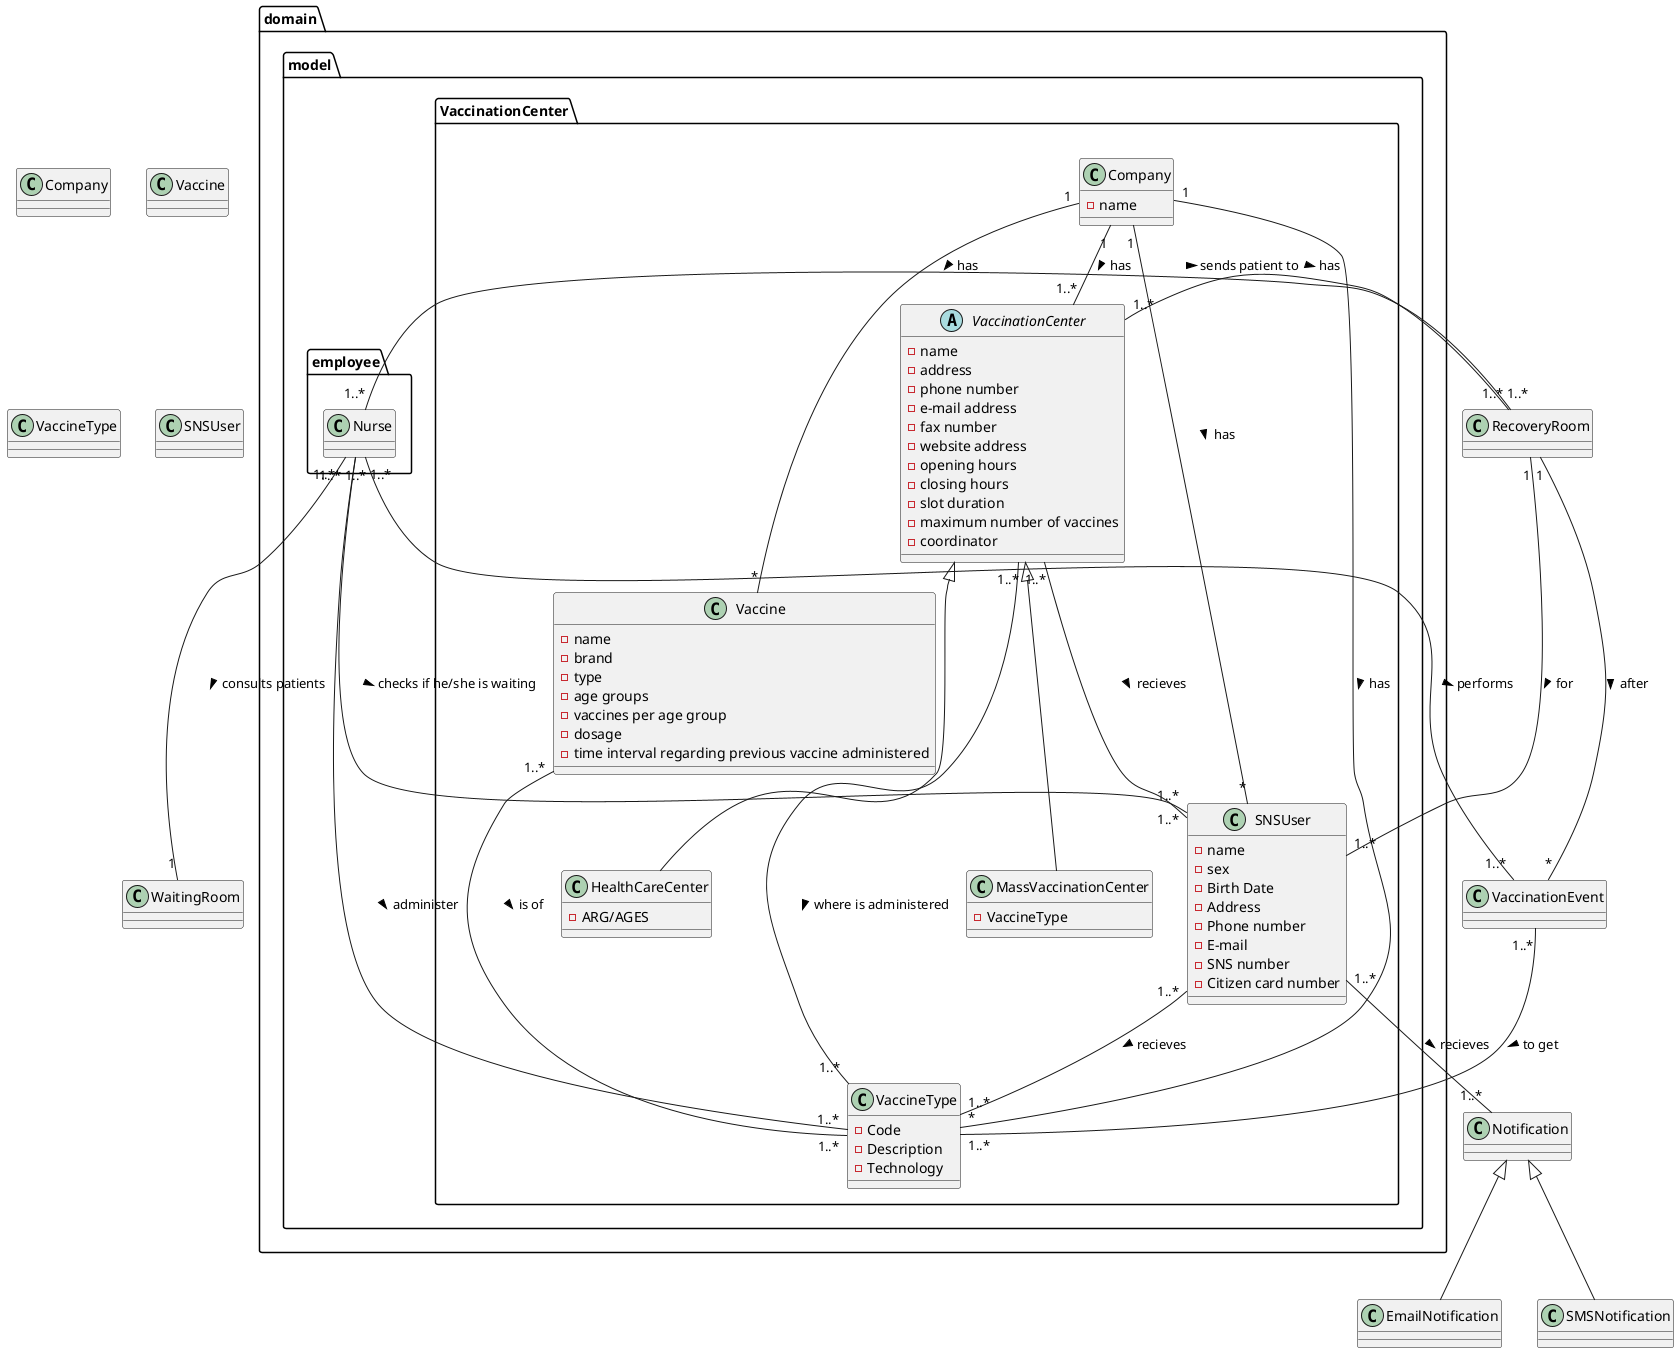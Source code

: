 @startuml

'class enumeration
class Company
class VaccinationEvent
class RecoveryRoom
class Notification
class EmailNotification extends Notification
class SMSNotification extends Notification
class Vaccine
class VaccineType
class WaitingRoom
class SNSUser

package domain.model.employee {
class Nurse
}

package domain.model.VaccinationCenter {
abstract VaccinationCenter
class HealthCareCenter extends VaccinationCenter{
-ARG/AGES
}
class MassVaccinationCenter extends VaccinationCenter{
-VaccineType
}

'class components
class SNSUser {
-name
-sex
-Birth Date
-Address
-Phone number
-E-mail
-SNS number
-Citizen card number
}

abstract VaccinationCenter {
-name
-address
-phone number
-e-mail address
-fax number
-website address
-opening hours
-closing hours
-slot duration
-maximum number of vaccines
-coordinator
}

class Vaccine {
-name
-brand
-type
-age groups
-vaccines per age group
-dosage
-time interval regarding previous vaccine administered
}

class Company {
-name
}

class VaccineType {
-Code
-Description
-Technology
}


'class relation

Nurse "1..*" -- "1..*" VaccineType : administer >
Nurse "1..*" -- "1..*" SNSUser : checks if he/she is waiting >
Nurse "1..*" -- "1..*" RecoveryRoom : sends patient to >
Nurse "1..*" -- "1..*" VaccinationEvent : performs >
Nurse "1..*" -- "1" WaitingRoom : consults patients >

Company "1" -- "1..*" VaccinationCenter : has >
Company "1" -- "*" Vaccine : has >
Company "1" -- "*" VaccineType : has >
Company "1" -- "*" SNSUser : has >

Vaccine "1..*" -- "1..*" VaccineType : is of >

VaccinationEvent "1..*" -- "1..*" VaccineType : to get >

SNSUser "1..*" -- "1..*" VaccineType : recieves >
SNSUser "1..*" -- "1..*" Notification : recieves >

VaccinationCenter "1..*" -- "1..*" RecoveryRoom : has >
VaccinationCenter "1..*" -- "1..*" SNSUser : recieves >
VaccinationCenter "1..*" -- "1..*" VaccineType : where is administered >

RecoveryRoom "1" -- "1..*" SNSUser : for >
RecoveryRoom "1" -- "*" VaccinationEvent : after >

@enduml